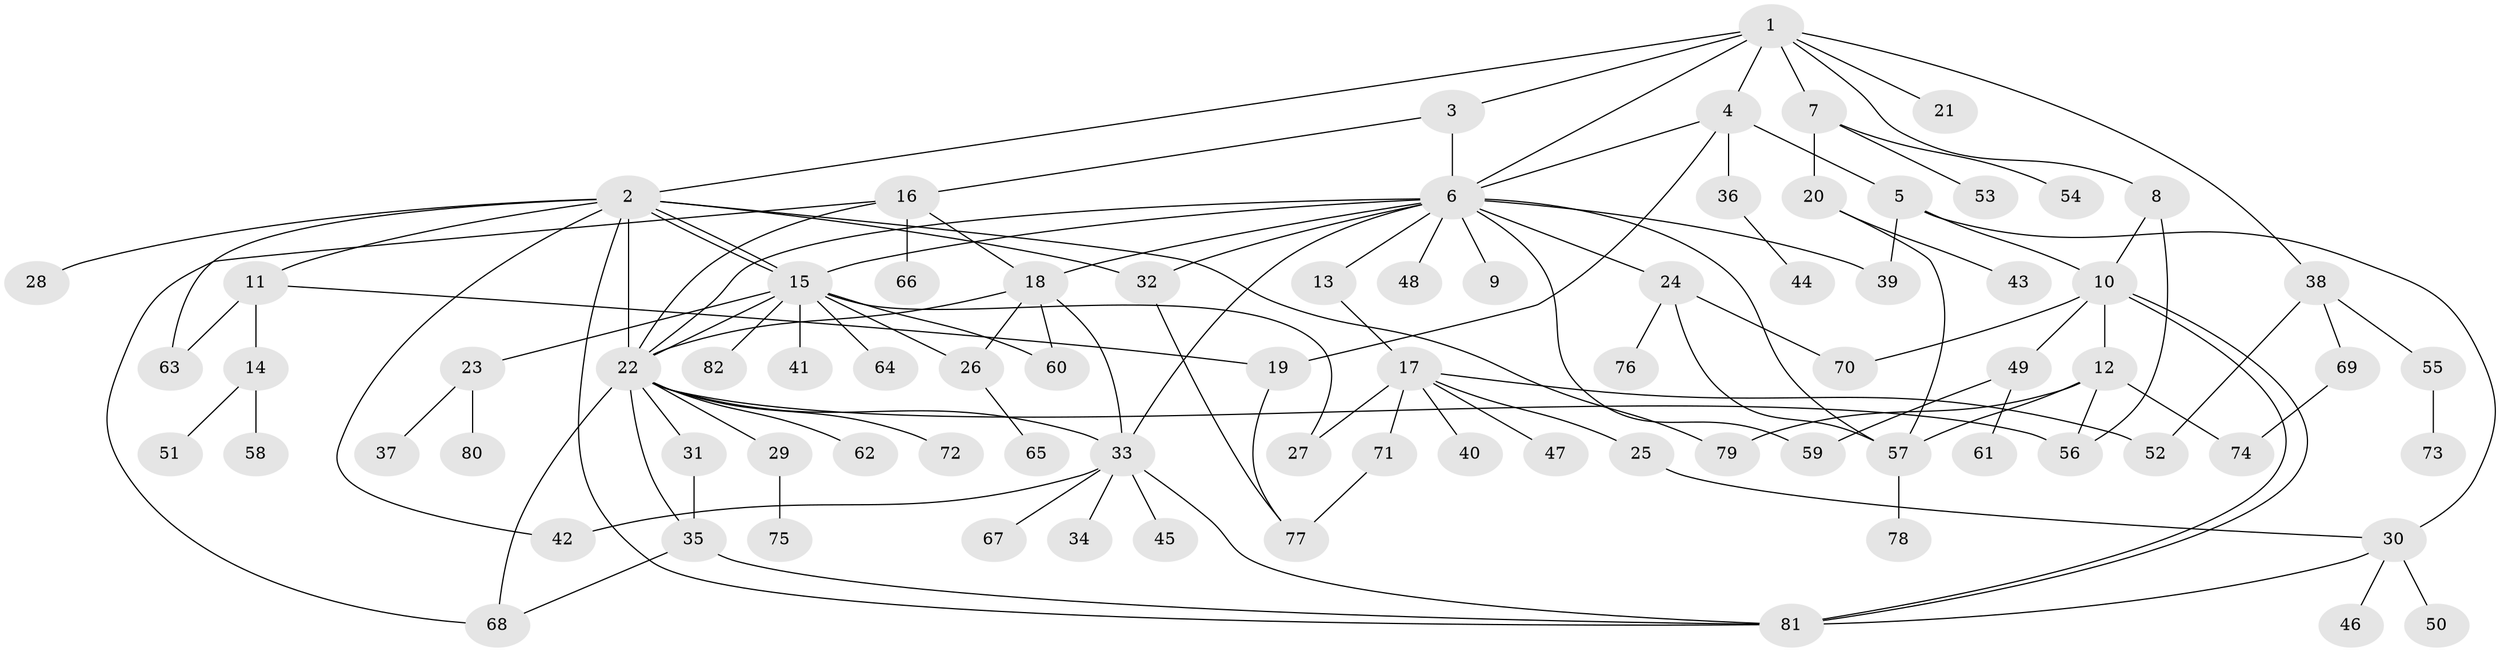 // Generated by graph-tools (version 1.1) at 2025/14/03/09/25 04:14:47]
// undirected, 82 vertices, 122 edges
graph export_dot {
graph [start="1"]
  node [color=gray90,style=filled];
  1;
  2;
  3;
  4;
  5;
  6;
  7;
  8;
  9;
  10;
  11;
  12;
  13;
  14;
  15;
  16;
  17;
  18;
  19;
  20;
  21;
  22;
  23;
  24;
  25;
  26;
  27;
  28;
  29;
  30;
  31;
  32;
  33;
  34;
  35;
  36;
  37;
  38;
  39;
  40;
  41;
  42;
  43;
  44;
  45;
  46;
  47;
  48;
  49;
  50;
  51;
  52;
  53;
  54;
  55;
  56;
  57;
  58;
  59;
  60;
  61;
  62;
  63;
  64;
  65;
  66;
  67;
  68;
  69;
  70;
  71;
  72;
  73;
  74;
  75;
  76;
  77;
  78;
  79;
  80;
  81;
  82;
  1 -- 2;
  1 -- 3;
  1 -- 4;
  1 -- 6;
  1 -- 7;
  1 -- 8;
  1 -- 21;
  1 -- 38;
  2 -- 11;
  2 -- 15;
  2 -- 15;
  2 -- 22;
  2 -- 28;
  2 -- 32;
  2 -- 42;
  2 -- 63;
  2 -- 79;
  2 -- 81;
  3 -- 6;
  3 -- 16;
  4 -- 5;
  4 -- 6;
  4 -- 19;
  4 -- 36;
  5 -- 10;
  5 -- 30;
  5 -- 39;
  6 -- 9;
  6 -- 13;
  6 -- 15;
  6 -- 18;
  6 -- 22;
  6 -- 24;
  6 -- 32;
  6 -- 33;
  6 -- 39;
  6 -- 48;
  6 -- 57;
  6 -- 59;
  7 -- 20;
  7 -- 53;
  7 -- 54;
  8 -- 10;
  8 -- 56;
  10 -- 12;
  10 -- 49;
  10 -- 70;
  10 -- 81;
  10 -- 81;
  11 -- 14;
  11 -- 19;
  11 -- 63;
  12 -- 56;
  12 -- 57;
  12 -- 74;
  12 -- 79;
  13 -- 17;
  14 -- 51;
  14 -- 58;
  15 -- 22;
  15 -- 23;
  15 -- 26;
  15 -- 27;
  15 -- 41;
  15 -- 60;
  15 -- 64;
  15 -- 82;
  16 -- 18;
  16 -- 22;
  16 -- 66;
  16 -- 68;
  17 -- 25;
  17 -- 27;
  17 -- 40;
  17 -- 47;
  17 -- 52;
  17 -- 71;
  18 -- 22;
  18 -- 26;
  18 -- 33;
  18 -- 60;
  19 -- 77;
  20 -- 43;
  20 -- 57;
  22 -- 29;
  22 -- 31;
  22 -- 33;
  22 -- 35;
  22 -- 56;
  22 -- 62;
  22 -- 68;
  22 -- 72;
  23 -- 37;
  23 -- 80;
  24 -- 57;
  24 -- 70;
  24 -- 76;
  25 -- 30;
  26 -- 65;
  29 -- 75;
  30 -- 46;
  30 -- 50;
  30 -- 81;
  31 -- 35;
  32 -- 77;
  33 -- 34;
  33 -- 42;
  33 -- 45;
  33 -- 67;
  33 -- 81;
  35 -- 68;
  35 -- 81;
  36 -- 44;
  38 -- 52;
  38 -- 55;
  38 -- 69;
  49 -- 59;
  49 -- 61;
  55 -- 73;
  57 -- 78;
  69 -- 74;
  71 -- 77;
}
